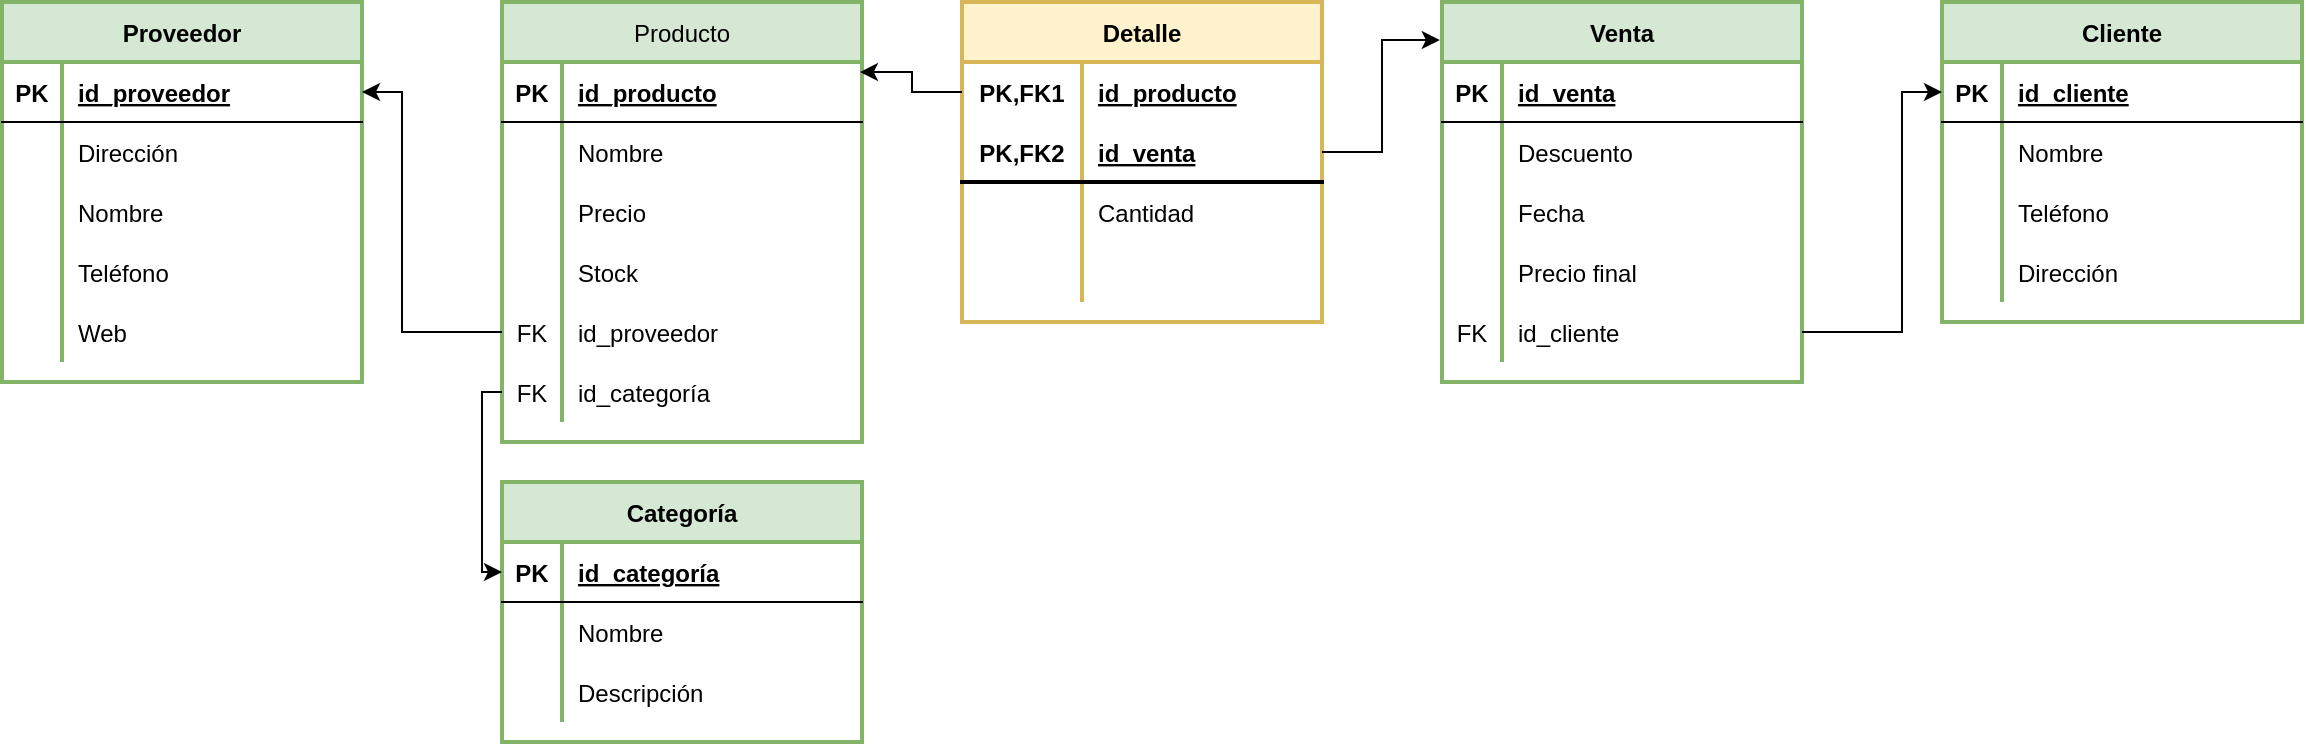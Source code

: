 <mxfile version="20.5.3" type="github">
  <diagram id="x2DBPq9CeBlPGBnWjyRL" name="Página-1">
    <mxGraphModel dx="1422" dy="771" grid="1" gridSize="10" guides="1" tooltips="1" connect="1" arrows="1" fold="1" page="1" pageScale="1" pageWidth="827" pageHeight="1169" math="0" shadow="0">
      <root>
        <mxCell id="0" />
        <mxCell id="1" parent="0" />
        <mxCell id="7PEXmeeUuqNfNx9gaU-J-1" value="Proveedor" style="shape=table;startSize=30;container=1;collapsible=1;childLayout=tableLayout;fixedRows=1;rowLines=0;fontStyle=1;align=center;resizeLast=1;fillColor=#d5e8d4;strokeColor=#82b366;strokeWidth=2;" parent="1" vertex="1">
          <mxGeometry x="30" y="250" width="180" height="190" as="geometry" />
        </mxCell>
        <mxCell id="7PEXmeeUuqNfNx9gaU-J-2" value="" style="shape=tableRow;horizontal=0;startSize=0;swimlaneHead=0;swimlaneBody=0;fillColor=none;collapsible=0;dropTarget=0;points=[[0,0.5],[1,0.5]];portConstraint=eastwest;top=0;left=0;right=0;bottom=1;" parent="7PEXmeeUuqNfNx9gaU-J-1" vertex="1">
          <mxGeometry y="30" width="180" height="30" as="geometry" />
        </mxCell>
        <mxCell id="7PEXmeeUuqNfNx9gaU-J-3" value="PK" style="shape=partialRectangle;connectable=0;fillColor=none;top=0;left=0;bottom=0;right=0;fontStyle=1;overflow=hidden;" parent="7PEXmeeUuqNfNx9gaU-J-2" vertex="1">
          <mxGeometry width="30" height="30" as="geometry">
            <mxRectangle width="30" height="30" as="alternateBounds" />
          </mxGeometry>
        </mxCell>
        <mxCell id="7PEXmeeUuqNfNx9gaU-J-4" value="id_proveedor" style="shape=partialRectangle;connectable=0;fillColor=none;top=0;left=0;bottom=0;right=0;align=left;spacingLeft=6;fontStyle=5;overflow=hidden;" parent="7PEXmeeUuqNfNx9gaU-J-2" vertex="1">
          <mxGeometry x="30" width="150" height="30" as="geometry">
            <mxRectangle width="150" height="30" as="alternateBounds" />
          </mxGeometry>
        </mxCell>
        <mxCell id="7PEXmeeUuqNfNx9gaU-J-5" value="" style="shape=tableRow;horizontal=0;startSize=0;swimlaneHead=0;swimlaneBody=0;fillColor=none;collapsible=0;dropTarget=0;points=[[0,0.5],[1,0.5]];portConstraint=eastwest;top=0;left=0;right=0;bottom=0;" parent="7PEXmeeUuqNfNx9gaU-J-1" vertex="1">
          <mxGeometry y="60" width="180" height="30" as="geometry" />
        </mxCell>
        <mxCell id="7PEXmeeUuqNfNx9gaU-J-6" value="" style="shape=partialRectangle;connectable=0;fillColor=none;top=0;left=0;bottom=0;right=0;editable=1;overflow=hidden;" parent="7PEXmeeUuqNfNx9gaU-J-5" vertex="1">
          <mxGeometry width="30" height="30" as="geometry">
            <mxRectangle width="30" height="30" as="alternateBounds" />
          </mxGeometry>
        </mxCell>
        <mxCell id="7PEXmeeUuqNfNx9gaU-J-7" value="Dirección" style="shape=partialRectangle;connectable=0;fillColor=none;top=0;left=0;bottom=0;right=0;align=left;spacingLeft=6;overflow=hidden;" parent="7PEXmeeUuqNfNx9gaU-J-5" vertex="1">
          <mxGeometry x="30" width="150" height="30" as="geometry">
            <mxRectangle width="150" height="30" as="alternateBounds" />
          </mxGeometry>
        </mxCell>
        <mxCell id="7PEXmeeUuqNfNx9gaU-J-8" value="" style="shape=tableRow;horizontal=0;startSize=0;swimlaneHead=0;swimlaneBody=0;fillColor=none;collapsible=0;dropTarget=0;points=[[0,0.5],[1,0.5]];portConstraint=eastwest;top=0;left=0;right=0;bottom=0;" parent="7PEXmeeUuqNfNx9gaU-J-1" vertex="1">
          <mxGeometry y="90" width="180" height="30" as="geometry" />
        </mxCell>
        <mxCell id="7PEXmeeUuqNfNx9gaU-J-9" value="" style="shape=partialRectangle;connectable=0;fillColor=none;top=0;left=0;bottom=0;right=0;editable=1;overflow=hidden;" parent="7PEXmeeUuqNfNx9gaU-J-8" vertex="1">
          <mxGeometry width="30" height="30" as="geometry">
            <mxRectangle width="30" height="30" as="alternateBounds" />
          </mxGeometry>
        </mxCell>
        <mxCell id="7PEXmeeUuqNfNx9gaU-J-10" value="Nombre" style="shape=partialRectangle;connectable=0;fillColor=none;top=0;left=0;bottom=0;right=0;align=left;spacingLeft=6;overflow=hidden;" parent="7PEXmeeUuqNfNx9gaU-J-8" vertex="1">
          <mxGeometry x="30" width="150" height="30" as="geometry">
            <mxRectangle width="150" height="30" as="alternateBounds" />
          </mxGeometry>
        </mxCell>
        <mxCell id="7PEXmeeUuqNfNx9gaU-J-11" value="" style="shape=tableRow;horizontal=0;startSize=0;swimlaneHead=0;swimlaneBody=0;fillColor=none;collapsible=0;dropTarget=0;points=[[0,0.5],[1,0.5]];portConstraint=eastwest;top=0;left=0;right=0;bottom=0;" parent="7PEXmeeUuqNfNx9gaU-J-1" vertex="1">
          <mxGeometry y="120" width="180" height="30" as="geometry" />
        </mxCell>
        <mxCell id="7PEXmeeUuqNfNx9gaU-J-12" value="" style="shape=partialRectangle;connectable=0;fillColor=none;top=0;left=0;bottom=0;right=0;editable=1;overflow=hidden;" parent="7PEXmeeUuqNfNx9gaU-J-11" vertex="1">
          <mxGeometry width="30" height="30" as="geometry">
            <mxRectangle width="30" height="30" as="alternateBounds" />
          </mxGeometry>
        </mxCell>
        <mxCell id="7PEXmeeUuqNfNx9gaU-J-13" value="Teléfono" style="shape=partialRectangle;connectable=0;fillColor=none;top=0;left=0;bottom=0;right=0;align=left;spacingLeft=6;overflow=hidden;" parent="7PEXmeeUuqNfNx9gaU-J-11" vertex="1">
          <mxGeometry x="30" width="150" height="30" as="geometry">
            <mxRectangle width="150" height="30" as="alternateBounds" />
          </mxGeometry>
        </mxCell>
        <mxCell id="7PEXmeeUuqNfNx9gaU-J-40" value="" style="shape=tableRow;horizontal=0;startSize=0;swimlaneHead=0;swimlaneBody=0;fillColor=none;collapsible=0;dropTarget=0;points=[[0,0.5],[1,0.5]];portConstraint=eastwest;top=0;left=0;right=0;bottom=0;strokeWidth=2;" parent="7PEXmeeUuqNfNx9gaU-J-1" vertex="1">
          <mxGeometry y="150" width="180" height="30" as="geometry" />
        </mxCell>
        <mxCell id="7PEXmeeUuqNfNx9gaU-J-41" value="" style="shape=partialRectangle;connectable=0;fillColor=none;top=0;left=0;bottom=0;right=0;editable=1;overflow=hidden;strokeWidth=2;" parent="7PEXmeeUuqNfNx9gaU-J-40" vertex="1">
          <mxGeometry width="30" height="30" as="geometry">
            <mxRectangle width="30" height="30" as="alternateBounds" />
          </mxGeometry>
        </mxCell>
        <mxCell id="7PEXmeeUuqNfNx9gaU-J-42" value="Web" style="shape=partialRectangle;connectable=0;fillColor=none;top=0;left=0;bottom=0;right=0;align=left;spacingLeft=6;overflow=hidden;strokeWidth=2;" parent="7PEXmeeUuqNfNx9gaU-J-40" vertex="1">
          <mxGeometry x="30" width="150" height="30" as="geometry">
            <mxRectangle width="150" height="30" as="alternateBounds" />
          </mxGeometry>
        </mxCell>
        <mxCell id="7PEXmeeUuqNfNx9gaU-J-27" value="Producto" style="shape=table;startSize=30;container=1;collapsible=1;childLayout=tableLayout;fixedRows=1;rowLines=0;fontStyle=0;align=center;resizeLast=1;fillColor=#d5e8d4;strokeColor=#82b366;strokeWidth=2;" parent="1" vertex="1">
          <mxGeometry x="280" y="250" width="180" height="220" as="geometry" />
        </mxCell>
        <mxCell id="7PEXmeeUuqNfNx9gaU-J-28" value="" style="shape=tableRow;horizontal=0;startSize=0;swimlaneHead=0;swimlaneBody=0;fillColor=none;collapsible=0;dropTarget=0;points=[[0,0.5],[1,0.5]];portConstraint=eastwest;top=0;left=0;right=0;bottom=1;" parent="7PEXmeeUuqNfNx9gaU-J-27" vertex="1">
          <mxGeometry y="30" width="180" height="30" as="geometry" />
        </mxCell>
        <mxCell id="7PEXmeeUuqNfNx9gaU-J-29" value="PK" style="shape=partialRectangle;connectable=0;fillColor=none;top=0;left=0;bottom=0;right=0;fontStyle=1;overflow=hidden;" parent="7PEXmeeUuqNfNx9gaU-J-28" vertex="1">
          <mxGeometry width="30" height="30" as="geometry">
            <mxRectangle width="30" height="30" as="alternateBounds" />
          </mxGeometry>
        </mxCell>
        <mxCell id="7PEXmeeUuqNfNx9gaU-J-30" value="id_producto" style="shape=partialRectangle;connectable=0;fillColor=none;top=0;left=0;bottom=0;right=0;align=left;spacingLeft=6;fontStyle=5;overflow=hidden;" parent="7PEXmeeUuqNfNx9gaU-J-28" vertex="1">
          <mxGeometry x="30" width="150" height="30" as="geometry">
            <mxRectangle width="150" height="30" as="alternateBounds" />
          </mxGeometry>
        </mxCell>
        <mxCell id="7PEXmeeUuqNfNx9gaU-J-31" value="" style="shape=tableRow;horizontal=0;startSize=0;swimlaneHead=0;swimlaneBody=0;fillColor=none;collapsible=0;dropTarget=0;points=[[0,0.5],[1,0.5]];portConstraint=eastwest;top=0;left=0;right=0;bottom=0;" parent="7PEXmeeUuqNfNx9gaU-J-27" vertex="1">
          <mxGeometry y="60" width="180" height="30" as="geometry" />
        </mxCell>
        <mxCell id="7PEXmeeUuqNfNx9gaU-J-32" value="" style="shape=partialRectangle;connectable=0;fillColor=none;top=0;left=0;bottom=0;right=0;editable=1;overflow=hidden;" parent="7PEXmeeUuqNfNx9gaU-J-31" vertex="1">
          <mxGeometry width="30" height="30" as="geometry">
            <mxRectangle width="30" height="30" as="alternateBounds" />
          </mxGeometry>
        </mxCell>
        <mxCell id="7PEXmeeUuqNfNx9gaU-J-33" value="Nombre                                    " style="shape=partialRectangle;connectable=0;fillColor=none;top=0;left=0;bottom=0;right=0;align=left;spacingLeft=6;overflow=hidden;" parent="7PEXmeeUuqNfNx9gaU-J-31" vertex="1">
          <mxGeometry x="30" width="150" height="30" as="geometry">
            <mxRectangle width="150" height="30" as="alternateBounds" />
          </mxGeometry>
        </mxCell>
        <mxCell id="7PEXmeeUuqNfNx9gaU-J-34" value="" style="shape=tableRow;horizontal=0;startSize=0;swimlaneHead=0;swimlaneBody=0;fillColor=none;collapsible=0;dropTarget=0;points=[[0,0.5],[1,0.5]];portConstraint=eastwest;top=0;left=0;right=0;bottom=0;" parent="7PEXmeeUuqNfNx9gaU-J-27" vertex="1">
          <mxGeometry y="90" width="180" height="30" as="geometry" />
        </mxCell>
        <mxCell id="7PEXmeeUuqNfNx9gaU-J-35" value="" style="shape=partialRectangle;connectable=0;fillColor=none;top=0;left=0;bottom=0;right=0;editable=1;overflow=hidden;" parent="7PEXmeeUuqNfNx9gaU-J-34" vertex="1">
          <mxGeometry width="30" height="30" as="geometry">
            <mxRectangle width="30" height="30" as="alternateBounds" />
          </mxGeometry>
        </mxCell>
        <mxCell id="7PEXmeeUuqNfNx9gaU-J-36" value="Precio" style="shape=partialRectangle;connectable=0;fillColor=none;top=0;left=0;bottom=0;right=0;align=left;spacingLeft=6;overflow=hidden;" parent="7PEXmeeUuqNfNx9gaU-J-34" vertex="1">
          <mxGeometry x="30" width="150" height="30" as="geometry">
            <mxRectangle width="150" height="30" as="alternateBounds" />
          </mxGeometry>
        </mxCell>
        <mxCell id="7PEXmeeUuqNfNx9gaU-J-37" value="" style="shape=tableRow;horizontal=0;startSize=0;swimlaneHead=0;swimlaneBody=0;fillColor=none;collapsible=0;dropTarget=0;points=[[0,0.5],[1,0.5]];portConstraint=eastwest;top=0;left=0;right=0;bottom=0;" parent="7PEXmeeUuqNfNx9gaU-J-27" vertex="1">
          <mxGeometry y="120" width="180" height="30" as="geometry" />
        </mxCell>
        <mxCell id="7PEXmeeUuqNfNx9gaU-J-38" value="" style="shape=partialRectangle;connectable=0;fillColor=none;top=0;left=0;bottom=0;right=0;editable=1;overflow=hidden;" parent="7PEXmeeUuqNfNx9gaU-J-37" vertex="1">
          <mxGeometry width="30" height="30" as="geometry">
            <mxRectangle width="30" height="30" as="alternateBounds" />
          </mxGeometry>
        </mxCell>
        <mxCell id="7PEXmeeUuqNfNx9gaU-J-39" value="Stock" style="shape=partialRectangle;connectable=0;fillColor=none;top=0;left=0;bottom=0;right=0;align=left;spacingLeft=6;overflow=hidden;" parent="7PEXmeeUuqNfNx9gaU-J-37" vertex="1">
          <mxGeometry x="30" width="150" height="30" as="geometry">
            <mxRectangle width="150" height="30" as="alternateBounds" />
          </mxGeometry>
        </mxCell>
        <mxCell id="7PEXmeeUuqNfNx9gaU-J-46" value="" style="shape=tableRow;horizontal=0;startSize=0;swimlaneHead=0;swimlaneBody=0;fillColor=none;collapsible=0;dropTarget=0;points=[[0,0.5],[1,0.5]];portConstraint=eastwest;top=0;left=0;right=0;bottom=0;strokeWidth=2;" parent="7PEXmeeUuqNfNx9gaU-J-27" vertex="1">
          <mxGeometry y="150" width="180" height="30" as="geometry" />
        </mxCell>
        <mxCell id="7PEXmeeUuqNfNx9gaU-J-47" value="FK" style="shape=partialRectangle;connectable=0;fillColor=none;top=0;left=0;bottom=0;right=0;fontStyle=0;overflow=hidden;strokeWidth=2;" parent="7PEXmeeUuqNfNx9gaU-J-46" vertex="1">
          <mxGeometry width="30" height="30" as="geometry">
            <mxRectangle width="30" height="30" as="alternateBounds" />
          </mxGeometry>
        </mxCell>
        <mxCell id="7PEXmeeUuqNfNx9gaU-J-48" value="id_proveedor" style="shape=partialRectangle;connectable=0;fillColor=none;top=0;left=0;bottom=0;right=0;align=left;spacingLeft=6;fontStyle=0;overflow=hidden;strokeWidth=2;" parent="7PEXmeeUuqNfNx9gaU-J-46" vertex="1">
          <mxGeometry x="30" width="150" height="30" as="geometry">
            <mxRectangle width="150" height="30" as="alternateBounds" />
          </mxGeometry>
        </mxCell>
        <mxCell id="ATwkXYZ1KFTiXLIUug2B-28" value="" style="shape=tableRow;horizontal=0;startSize=0;swimlaneHead=0;swimlaneBody=0;fillColor=none;collapsible=0;dropTarget=0;points=[[0,0.5],[1,0.5]];portConstraint=eastwest;top=0;left=0;right=0;bottom=0;" parent="7PEXmeeUuqNfNx9gaU-J-27" vertex="1">
          <mxGeometry y="180" width="180" height="30" as="geometry" />
        </mxCell>
        <mxCell id="ATwkXYZ1KFTiXLIUug2B-29" value="FK" style="shape=partialRectangle;connectable=0;fillColor=none;top=0;left=0;bottom=0;right=0;fontStyle=0;overflow=hidden;" parent="ATwkXYZ1KFTiXLIUug2B-28" vertex="1">
          <mxGeometry width="30" height="30" as="geometry">
            <mxRectangle width="30" height="30" as="alternateBounds" />
          </mxGeometry>
        </mxCell>
        <mxCell id="ATwkXYZ1KFTiXLIUug2B-30" value="id_categoría" style="shape=partialRectangle;connectable=0;fillColor=none;top=0;left=0;bottom=0;right=0;align=left;spacingLeft=6;fontStyle=0;overflow=hidden;" parent="ATwkXYZ1KFTiXLIUug2B-28" vertex="1">
          <mxGeometry x="30" width="150" height="30" as="geometry">
            <mxRectangle width="150" height="30" as="alternateBounds" />
          </mxGeometry>
        </mxCell>
        <mxCell id="7PEXmeeUuqNfNx9gaU-J-49" style="edgeStyle=orthogonalEdgeStyle;rounded=0;orthogonalLoop=1;jettySize=auto;html=1;exitX=0;exitY=0.5;exitDx=0;exitDy=0;" parent="1" source="7PEXmeeUuqNfNx9gaU-J-46" target="7PEXmeeUuqNfNx9gaU-J-2" edge="1">
          <mxGeometry relative="1" as="geometry">
            <Array as="points">
              <mxPoint x="230" y="415" />
              <mxPoint x="230" y="295" />
            </Array>
          </mxGeometry>
        </mxCell>
        <mxCell id="7PEXmeeUuqNfNx9gaU-J-51" value="Detalle" style="shape=table;startSize=30;container=1;collapsible=1;childLayout=tableLayout;fixedRows=1;rowLines=0;fontStyle=1;align=center;resizeLast=1;strokeWidth=2;fillColor=#fff2cc;strokeColor=#d6b656;" parent="1" vertex="1">
          <mxGeometry x="510" y="250" width="180" height="160" as="geometry" />
        </mxCell>
        <mxCell id="7PEXmeeUuqNfNx9gaU-J-52" value="" style="shape=tableRow;horizontal=0;startSize=0;swimlaneHead=0;swimlaneBody=0;fillColor=none;collapsible=0;dropTarget=0;points=[[0,0.5],[1,0.5]];portConstraint=eastwest;top=0;left=0;right=0;bottom=0;strokeWidth=2;" parent="7PEXmeeUuqNfNx9gaU-J-51" vertex="1">
          <mxGeometry y="30" width="180" height="30" as="geometry" />
        </mxCell>
        <mxCell id="7PEXmeeUuqNfNx9gaU-J-53" value="PK,FK1" style="shape=partialRectangle;connectable=0;fillColor=none;top=0;left=0;bottom=0;right=0;fontStyle=1;overflow=hidden;strokeWidth=2;" parent="7PEXmeeUuqNfNx9gaU-J-52" vertex="1">
          <mxGeometry width="60" height="30" as="geometry">
            <mxRectangle width="60" height="30" as="alternateBounds" />
          </mxGeometry>
        </mxCell>
        <mxCell id="7PEXmeeUuqNfNx9gaU-J-54" value="id_producto" style="shape=partialRectangle;connectable=0;fillColor=none;top=0;left=0;bottom=0;right=0;align=left;spacingLeft=6;fontStyle=5;overflow=hidden;strokeWidth=2;" parent="7PEXmeeUuqNfNx9gaU-J-52" vertex="1">
          <mxGeometry x="60" width="120" height="30" as="geometry">
            <mxRectangle width="120" height="30" as="alternateBounds" />
          </mxGeometry>
        </mxCell>
        <mxCell id="7PEXmeeUuqNfNx9gaU-J-55" value="" style="shape=tableRow;horizontal=0;startSize=0;swimlaneHead=0;swimlaneBody=0;fillColor=none;collapsible=0;dropTarget=0;points=[[0,0.5],[1,0.5]];portConstraint=eastwest;top=0;left=0;right=0;bottom=1;strokeWidth=2;" parent="7PEXmeeUuqNfNx9gaU-J-51" vertex="1">
          <mxGeometry y="60" width="180" height="30" as="geometry" />
        </mxCell>
        <mxCell id="7PEXmeeUuqNfNx9gaU-J-56" value="PK,FK2" style="shape=partialRectangle;connectable=0;fillColor=none;top=0;left=0;bottom=0;right=0;fontStyle=1;overflow=hidden;strokeWidth=2;" parent="7PEXmeeUuqNfNx9gaU-J-55" vertex="1">
          <mxGeometry width="60" height="30" as="geometry">
            <mxRectangle width="60" height="30" as="alternateBounds" />
          </mxGeometry>
        </mxCell>
        <mxCell id="7PEXmeeUuqNfNx9gaU-J-57" value="id_venta" style="shape=partialRectangle;connectable=0;fillColor=none;top=0;left=0;bottom=0;right=0;align=left;spacingLeft=6;fontStyle=5;overflow=hidden;strokeWidth=2;" parent="7PEXmeeUuqNfNx9gaU-J-55" vertex="1">
          <mxGeometry x="60" width="120" height="30" as="geometry">
            <mxRectangle width="120" height="30" as="alternateBounds" />
          </mxGeometry>
        </mxCell>
        <mxCell id="7PEXmeeUuqNfNx9gaU-J-58" value="" style="shape=tableRow;horizontal=0;startSize=0;swimlaneHead=0;swimlaneBody=0;fillColor=none;collapsible=0;dropTarget=0;points=[[0,0.5],[1,0.5]];portConstraint=eastwest;top=0;left=0;right=0;bottom=0;strokeWidth=2;" parent="7PEXmeeUuqNfNx9gaU-J-51" vertex="1">
          <mxGeometry y="90" width="180" height="30" as="geometry" />
        </mxCell>
        <mxCell id="7PEXmeeUuqNfNx9gaU-J-59" value="" style="shape=partialRectangle;connectable=0;fillColor=none;top=0;left=0;bottom=0;right=0;editable=1;overflow=hidden;strokeWidth=2;" parent="7PEXmeeUuqNfNx9gaU-J-58" vertex="1">
          <mxGeometry width="60" height="30" as="geometry">
            <mxRectangle width="60" height="30" as="alternateBounds" />
          </mxGeometry>
        </mxCell>
        <mxCell id="7PEXmeeUuqNfNx9gaU-J-60" value="Cantidad" style="shape=partialRectangle;connectable=0;fillColor=none;top=0;left=0;bottom=0;right=0;align=left;spacingLeft=6;overflow=hidden;strokeWidth=2;" parent="7PEXmeeUuqNfNx9gaU-J-58" vertex="1">
          <mxGeometry x="60" width="120" height="30" as="geometry">
            <mxRectangle width="120" height="30" as="alternateBounds" />
          </mxGeometry>
        </mxCell>
        <mxCell id="7PEXmeeUuqNfNx9gaU-J-61" value="" style="shape=tableRow;horizontal=0;startSize=0;swimlaneHead=0;swimlaneBody=0;fillColor=none;collapsible=0;dropTarget=0;points=[[0,0.5],[1,0.5]];portConstraint=eastwest;top=0;left=0;right=0;bottom=0;strokeWidth=2;" parent="7PEXmeeUuqNfNx9gaU-J-51" vertex="1">
          <mxGeometry y="120" width="180" height="30" as="geometry" />
        </mxCell>
        <mxCell id="7PEXmeeUuqNfNx9gaU-J-62" value="" style="shape=partialRectangle;connectable=0;fillColor=none;top=0;left=0;bottom=0;right=0;editable=1;overflow=hidden;strokeWidth=2;" parent="7PEXmeeUuqNfNx9gaU-J-61" vertex="1">
          <mxGeometry width="60" height="30" as="geometry">
            <mxRectangle width="60" height="30" as="alternateBounds" />
          </mxGeometry>
        </mxCell>
        <mxCell id="7PEXmeeUuqNfNx9gaU-J-63" value="" style="shape=partialRectangle;connectable=0;fillColor=none;top=0;left=0;bottom=0;right=0;align=left;spacingLeft=6;overflow=hidden;strokeWidth=2;" parent="7PEXmeeUuqNfNx9gaU-J-61" vertex="1">
          <mxGeometry x="60" width="120" height="30" as="geometry">
            <mxRectangle width="120" height="30" as="alternateBounds" />
          </mxGeometry>
        </mxCell>
        <mxCell id="7PEXmeeUuqNfNx9gaU-J-64" value="Venta" style="shape=table;startSize=30;container=1;collapsible=1;childLayout=tableLayout;fixedRows=1;rowLines=0;fontStyle=1;align=center;resizeLast=1;fillColor=#d5e8d4;strokeColor=#82b366;strokeWidth=2;" parent="1" vertex="1">
          <mxGeometry x="750" y="250" width="180" height="190" as="geometry" />
        </mxCell>
        <mxCell id="7PEXmeeUuqNfNx9gaU-J-65" value="" style="shape=tableRow;horizontal=0;startSize=0;swimlaneHead=0;swimlaneBody=0;fillColor=none;collapsible=0;dropTarget=0;points=[[0,0.5],[1,0.5]];portConstraint=eastwest;top=0;left=0;right=0;bottom=1;" parent="7PEXmeeUuqNfNx9gaU-J-64" vertex="1">
          <mxGeometry y="30" width="180" height="30" as="geometry" />
        </mxCell>
        <mxCell id="7PEXmeeUuqNfNx9gaU-J-66" value="PK" style="shape=partialRectangle;connectable=0;fillColor=none;top=0;left=0;bottom=0;right=0;fontStyle=1;overflow=hidden;" parent="7PEXmeeUuqNfNx9gaU-J-65" vertex="1">
          <mxGeometry width="30" height="30" as="geometry">
            <mxRectangle width="30" height="30" as="alternateBounds" />
          </mxGeometry>
        </mxCell>
        <mxCell id="7PEXmeeUuqNfNx9gaU-J-67" value="id_venta" style="shape=partialRectangle;connectable=0;fillColor=none;top=0;left=0;bottom=0;right=0;align=left;spacingLeft=6;fontStyle=5;overflow=hidden;" parent="7PEXmeeUuqNfNx9gaU-J-65" vertex="1">
          <mxGeometry x="30" width="150" height="30" as="geometry">
            <mxRectangle width="150" height="30" as="alternateBounds" />
          </mxGeometry>
        </mxCell>
        <mxCell id="7PEXmeeUuqNfNx9gaU-J-68" value="" style="shape=tableRow;horizontal=0;startSize=0;swimlaneHead=0;swimlaneBody=0;fillColor=none;collapsible=0;dropTarget=0;points=[[0,0.5],[1,0.5]];portConstraint=eastwest;top=0;left=0;right=0;bottom=0;" parent="7PEXmeeUuqNfNx9gaU-J-64" vertex="1">
          <mxGeometry y="60" width="180" height="30" as="geometry" />
        </mxCell>
        <mxCell id="7PEXmeeUuqNfNx9gaU-J-69" value="" style="shape=partialRectangle;connectable=0;fillColor=none;top=0;left=0;bottom=0;right=0;editable=1;overflow=hidden;" parent="7PEXmeeUuqNfNx9gaU-J-68" vertex="1">
          <mxGeometry width="30" height="30" as="geometry">
            <mxRectangle width="30" height="30" as="alternateBounds" />
          </mxGeometry>
        </mxCell>
        <mxCell id="7PEXmeeUuqNfNx9gaU-J-70" value="Descuento" style="shape=partialRectangle;connectable=0;fillColor=none;top=0;left=0;bottom=0;right=0;align=left;spacingLeft=6;overflow=hidden;" parent="7PEXmeeUuqNfNx9gaU-J-68" vertex="1">
          <mxGeometry x="30" width="150" height="30" as="geometry">
            <mxRectangle width="150" height="30" as="alternateBounds" />
          </mxGeometry>
        </mxCell>
        <mxCell id="7PEXmeeUuqNfNx9gaU-J-71" value="" style="shape=tableRow;horizontal=0;startSize=0;swimlaneHead=0;swimlaneBody=0;fillColor=none;collapsible=0;dropTarget=0;points=[[0,0.5],[1,0.5]];portConstraint=eastwest;top=0;left=0;right=0;bottom=0;" parent="7PEXmeeUuqNfNx9gaU-J-64" vertex="1">
          <mxGeometry y="90" width="180" height="30" as="geometry" />
        </mxCell>
        <mxCell id="7PEXmeeUuqNfNx9gaU-J-72" value="" style="shape=partialRectangle;connectable=0;fillColor=none;top=0;left=0;bottom=0;right=0;editable=1;overflow=hidden;" parent="7PEXmeeUuqNfNx9gaU-J-71" vertex="1">
          <mxGeometry width="30" height="30" as="geometry">
            <mxRectangle width="30" height="30" as="alternateBounds" />
          </mxGeometry>
        </mxCell>
        <mxCell id="7PEXmeeUuqNfNx9gaU-J-73" value="Fecha" style="shape=partialRectangle;connectable=0;fillColor=none;top=0;left=0;bottom=0;right=0;align=left;spacingLeft=6;overflow=hidden;" parent="7PEXmeeUuqNfNx9gaU-J-71" vertex="1">
          <mxGeometry x="30" width="150" height="30" as="geometry">
            <mxRectangle width="150" height="30" as="alternateBounds" />
          </mxGeometry>
        </mxCell>
        <mxCell id="7PEXmeeUuqNfNx9gaU-J-74" value="" style="shape=tableRow;horizontal=0;startSize=0;swimlaneHead=0;swimlaneBody=0;fillColor=none;collapsible=0;dropTarget=0;points=[[0,0.5],[1,0.5]];portConstraint=eastwest;top=0;left=0;right=0;bottom=0;" parent="7PEXmeeUuqNfNx9gaU-J-64" vertex="1">
          <mxGeometry y="120" width="180" height="30" as="geometry" />
        </mxCell>
        <mxCell id="7PEXmeeUuqNfNx9gaU-J-75" value="" style="shape=partialRectangle;connectable=0;fillColor=none;top=0;left=0;bottom=0;right=0;editable=1;overflow=hidden;" parent="7PEXmeeUuqNfNx9gaU-J-74" vertex="1">
          <mxGeometry width="30" height="30" as="geometry">
            <mxRectangle width="30" height="30" as="alternateBounds" />
          </mxGeometry>
        </mxCell>
        <mxCell id="7PEXmeeUuqNfNx9gaU-J-76" value="Precio final" style="shape=partialRectangle;connectable=0;fillColor=none;top=0;left=0;bottom=0;right=0;align=left;spacingLeft=6;overflow=hidden;" parent="7PEXmeeUuqNfNx9gaU-J-74" vertex="1">
          <mxGeometry x="30" width="150" height="30" as="geometry">
            <mxRectangle width="150" height="30" as="alternateBounds" />
          </mxGeometry>
        </mxCell>
        <mxCell id="ATwkXYZ1KFTiXLIUug2B-4" value="" style="shape=tableRow;horizontal=0;startSize=0;swimlaneHead=0;swimlaneBody=0;fillColor=none;collapsible=0;dropTarget=0;points=[[0,0.5],[1,0.5]];portConstraint=eastwest;top=0;left=0;right=0;bottom=0;" parent="7PEXmeeUuqNfNx9gaU-J-64" vertex="1">
          <mxGeometry y="150" width="180" height="30" as="geometry" />
        </mxCell>
        <mxCell id="ATwkXYZ1KFTiXLIUug2B-5" value="FK" style="shape=partialRectangle;connectable=0;fillColor=none;top=0;left=0;bottom=0;right=0;fontStyle=0;overflow=hidden;" parent="ATwkXYZ1KFTiXLIUug2B-4" vertex="1">
          <mxGeometry width="30" height="30" as="geometry">
            <mxRectangle width="30" height="30" as="alternateBounds" />
          </mxGeometry>
        </mxCell>
        <mxCell id="ATwkXYZ1KFTiXLIUug2B-6" value="id_cliente" style="shape=partialRectangle;connectable=0;fillColor=none;top=0;left=0;bottom=0;right=0;align=left;spacingLeft=6;fontStyle=0;overflow=hidden;" parent="ATwkXYZ1KFTiXLIUug2B-4" vertex="1">
          <mxGeometry x="30" width="150" height="30" as="geometry">
            <mxRectangle width="150" height="30" as="alternateBounds" />
          </mxGeometry>
        </mxCell>
        <mxCell id="7PEXmeeUuqNfNx9gaU-J-77" style="edgeStyle=orthogonalEdgeStyle;rounded=0;orthogonalLoop=1;jettySize=auto;html=1;exitX=1;exitY=0.5;exitDx=0;exitDy=0;entryX=-0.006;entryY=0.1;entryDx=0;entryDy=0;entryPerimeter=0;" parent="1" source="7PEXmeeUuqNfNx9gaU-J-55" target="7PEXmeeUuqNfNx9gaU-J-64" edge="1">
          <mxGeometry relative="1" as="geometry" />
        </mxCell>
        <mxCell id="7PEXmeeUuqNfNx9gaU-J-78" style="edgeStyle=orthogonalEdgeStyle;rounded=0;orthogonalLoop=1;jettySize=auto;html=1;exitX=0;exitY=0.5;exitDx=0;exitDy=0;entryX=0.994;entryY=0.167;entryDx=0;entryDy=0;entryPerimeter=0;" parent="1" source="7PEXmeeUuqNfNx9gaU-J-52" target="7PEXmeeUuqNfNx9gaU-J-28" edge="1">
          <mxGeometry relative="1" as="geometry">
            <mxPoint x="460" y="290" as="targetPoint" />
          </mxGeometry>
        </mxCell>
        <mxCell id="7PEXmeeUuqNfNx9gaU-J-79" value="Cliente" style="shape=table;startSize=30;container=1;collapsible=1;childLayout=tableLayout;fixedRows=1;rowLines=0;fontStyle=1;align=center;resizeLast=1;fillColor=#d5e8d4;strokeColor=#82b366;strokeWidth=2;" parent="1" vertex="1">
          <mxGeometry x="1000" y="250" width="180" height="160" as="geometry" />
        </mxCell>
        <mxCell id="7PEXmeeUuqNfNx9gaU-J-80" value="" style="shape=tableRow;horizontal=0;startSize=0;swimlaneHead=0;swimlaneBody=0;fillColor=none;collapsible=0;dropTarget=0;points=[[0,0.5],[1,0.5]];portConstraint=eastwest;top=0;left=0;right=0;bottom=1;" parent="7PEXmeeUuqNfNx9gaU-J-79" vertex="1">
          <mxGeometry y="30" width="180" height="30" as="geometry" />
        </mxCell>
        <mxCell id="7PEXmeeUuqNfNx9gaU-J-81" value="PK" style="shape=partialRectangle;connectable=0;fillColor=none;top=0;left=0;bottom=0;right=0;fontStyle=1;overflow=hidden;" parent="7PEXmeeUuqNfNx9gaU-J-80" vertex="1">
          <mxGeometry width="30" height="30" as="geometry">
            <mxRectangle width="30" height="30" as="alternateBounds" />
          </mxGeometry>
        </mxCell>
        <mxCell id="7PEXmeeUuqNfNx9gaU-J-82" value="id_cliente" style="shape=partialRectangle;connectable=0;fillColor=none;top=0;left=0;bottom=0;right=0;align=left;spacingLeft=6;fontStyle=5;overflow=hidden;" parent="7PEXmeeUuqNfNx9gaU-J-80" vertex="1">
          <mxGeometry x="30" width="150" height="30" as="geometry">
            <mxRectangle width="150" height="30" as="alternateBounds" />
          </mxGeometry>
        </mxCell>
        <mxCell id="7PEXmeeUuqNfNx9gaU-J-83" value="" style="shape=tableRow;horizontal=0;startSize=0;swimlaneHead=0;swimlaneBody=0;fillColor=none;collapsible=0;dropTarget=0;points=[[0,0.5],[1,0.5]];portConstraint=eastwest;top=0;left=0;right=0;bottom=0;" parent="7PEXmeeUuqNfNx9gaU-J-79" vertex="1">
          <mxGeometry y="60" width="180" height="30" as="geometry" />
        </mxCell>
        <mxCell id="7PEXmeeUuqNfNx9gaU-J-84" value="" style="shape=partialRectangle;connectable=0;fillColor=none;top=0;left=0;bottom=0;right=0;editable=1;overflow=hidden;" parent="7PEXmeeUuqNfNx9gaU-J-83" vertex="1">
          <mxGeometry width="30" height="30" as="geometry">
            <mxRectangle width="30" height="30" as="alternateBounds" />
          </mxGeometry>
        </mxCell>
        <mxCell id="7PEXmeeUuqNfNx9gaU-J-85" value="Nombre" style="shape=partialRectangle;connectable=0;fillColor=none;top=0;left=0;bottom=0;right=0;align=left;spacingLeft=6;overflow=hidden;" parent="7PEXmeeUuqNfNx9gaU-J-83" vertex="1">
          <mxGeometry x="30" width="150" height="30" as="geometry">
            <mxRectangle width="150" height="30" as="alternateBounds" />
          </mxGeometry>
        </mxCell>
        <mxCell id="7PEXmeeUuqNfNx9gaU-J-86" value="" style="shape=tableRow;horizontal=0;startSize=0;swimlaneHead=0;swimlaneBody=0;fillColor=none;collapsible=0;dropTarget=0;points=[[0,0.5],[1,0.5]];portConstraint=eastwest;top=0;left=0;right=0;bottom=0;" parent="7PEXmeeUuqNfNx9gaU-J-79" vertex="1">
          <mxGeometry y="90" width="180" height="30" as="geometry" />
        </mxCell>
        <mxCell id="7PEXmeeUuqNfNx9gaU-J-87" value="" style="shape=partialRectangle;connectable=0;fillColor=none;top=0;left=0;bottom=0;right=0;editable=1;overflow=hidden;" parent="7PEXmeeUuqNfNx9gaU-J-86" vertex="1">
          <mxGeometry width="30" height="30" as="geometry">
            <mxRectangle width="30" height="30" as="alternateBounds" />
          </mxGeometry>
        </mxCell>
        <mxCell id="7PEXmeeUuqNfNx9gaU-J-88" value="Teléfono" style="shape=partialRectangle;connectable=0;fillColor=none;top=0;left=0;bottom=0;right=0;align=left;spacingLeft=6;overflow=hidden;" parent="7PEXmeeUuqNfNx9gaU-J-86" vertex="1">
          <mxGeometry x="30" width="150" height="30" as="geometry">
            <mxRectangle width="150" height="30" as="alternateBounds" />
          </mxGeometry>
        </mxCell>
        <mxCell id="7PEXmeeUuqNfNx9gaU-J-89" value="" style="shape=tableRow;horizontal=0;startSize=0;swimlaneHead=0;swimlaneBody=0;fillColor=none;collapsible=0;dropTarget=0;points=[[0,0.5],[1,0.5]];portConstraint=eastwest;top=0;left=0;right=0;bottom=0;" parent="7PEXmeeUuqNfNx9gaU-J-79" vertex="1">
          <mxGeometry y="120" width="180" height="30" as="geometry" />
        </mxCell>
        <mxCell id="7PEXmeeUuqNfNx9gaU-J-90" value="" style="shape=partialRectangle;connectable=0;fillColor=none;top=0;left=0;bottom=0;right=0;editable=1;overflow=hidden;" parent="7PEXmeeUuqNfNx9gaU-J-89" vertex="1">
          <mxGeometry width="30" height="30" as="geometry">
            <mxRectangle width="30" height="30" as="alternateBounds" />
          </mxGeometry>
        </mxCell>
        <mxCell id="7PEXmeeUuqNfNx9gaU-J-91" value="Dirección" style="shape=partialRectangle;connectable=0;fillColor=none;top=0;left=0;bottom=0;right=0;align=left;spacingLeft=6;overflow=hidden;" parent="7PEXmeeUuqNfNx9gaU-J-89" vertex="1">
          <mxGeometry x="30" width="150" height="30" as="geometry">
            <mxRectangle width="150" height="30" as="alternateBounds" />
          </mxGeometry>
        </mxCell>
        <mxCell id="ATwkXYZ1KFTiXLIUug2B-11" style="edgeStyle=orthogonalEdgeStyle;rounded=0;orthogonalLoop=1;jettySize=auto;html=1;exitX=1;exitY=0.5;exitDx=0;exitDy=0;entryX=0;entryY=0.5;entryDx=0;entryDy=0;" parent="1" source="ATwkXYZ1KFTiXLIUug2B-4" target="7PEXmeeUuqNfNx9gaU-J-80" edge="1">
          <mxGeometry relative="1" as="geometry">
            <Array as="points">
              <mxPoint x="980" y="415" />
              <mxPoint x="980" y="295" />
            </Array>
          </mxGeometry>
        </mxCell>
        <mxCell id="ATwkXYZ1KFTiXLIUug2B-12" value="Categoría" style="shape=table;startSize=30;container=1;collapsible=1;childLayout=tableLayout;fixedRows=1;rowLines=0;fontStyle=1;align=center;resizeLast=1;fillColor=#d5e8d4;strokeColor=#82b366;strokeWidth=2;" parent="1" vertex="1">
          <mxGeometry x="280" y="490" width="180" height="130" as="geometry" />
        </mxCell>
        <mxCell id="ATwkXYZ1KFTiXLIUug2B-13" value="" style="shape=tableRow;horizontal=0;startSize=0;swimlaneHead=0;swimlaneBody=0;fillColor=none;collapsible=0;dropTarget=0;points=[[0,0.5],[1,0.5]];portConstraint=eastwest;top=0;left=0;right=0;bottom=1;" parent="ATwkXYZ1KFTiXLIUug2B-12" vertex="1">
          <mxGeometry y="30" width="180" height="30" as="geometry" />
        </mxCell>
        <mxCell id="ATwkXYZ1KFTiXLIUug2B-14" value="PK" style="shape=partialRectangle;connectable=0;fillColor=none;top=0;left=0;bottom=0;right=0;fontStyle=1;overflow=hidden;" parent="ATwkXYZ1KFTiXLIUug2B-13" vertex="1">
          <mxGeometry width="30" height="30" as="geometry">
            <mxRectangle width="30" height="30" as="alternateBounds" />
          </mxGeometry>
        </mxCell>
        <mxCell id="ATwkXYZ1KFTiXLIUug2B-15" value="id_categoría" style="shape=partialRectangle;connectable=0;fillColor=none;top=0;left=0;bottom=0;right=0;align=left;spacingLeft=6;fontStyle=5;overflow=hidden;" parent="ATwkXYZ1KFTiXLIUug2B-13" vertex="1">
          <mxGeometry x="30" width="150" height="30" as="geometry">
            <mxRectangle width="150" height="30" as="alternateBounds" />
          </mxGeometry>
        </mxCell>
        <mxCell id="ATwkXYZ1KFTiXLIUug2B-16" value="" style="shape=tableRow;horizontal=0;startSize=0;swimlaneHead=0;swimlaneBody=0;fillColor=none;collapsible=0;dropTarget=0;points=[[0,0.5],[1,0.5]];portConstraint=eastwest;top=0;left=0;right=0;bottom=0;" parent="ATwkXYZ1KFTiXLIUug2B-12" vertex="1">
          <mxGeometry y="60" width="180" height="30" as="geometry" />
        </mxCell>
        <mxCell id="ATwkXYZ1KFTiXLIUug2B-17" value="" style="shape=partialRectangle;connectable=0;fillColor=none;top=0;left=0;bottom=0;right=0;editable=1;overflow=hidden;" parent="ATwkXYZ1KFTiXLIUug2B-16" vertex="1">
          <mxGeometry width="30" height="30" as="geometry">
            <mxRectangle width="30" height="30" as="alternateBounds" />
          </mxGeometry>
        </mxCell>
        <mxCell id="ATwkXYZ1KFTiXLIUug2B-18" value="Nombre                                    " style="shape=partialRectangle;connectable=0;fillColor=none;top=0;left=0;bottom=0;right=0;align=left;spacingLeft=6;overflow=hidden;" parent="ATwkXYZ1KFTiXLIUug2B-16" vertex="1">
          <mxGeometry x="30" width="150" height="30" as="geometry">
            <mxRectangle width="150" height="30" as="alternateBounds" />
          </mxGeometry>
        </mxCell>
        <mxCell id="ATwkXYZ1KFTiXLIUug2B-19" value="" style="shape=tableRow;horizontal=0;startSize=0;swimlaneHead=0;swimlaneBody=0;fillColor=none;collapsible=0;dropTarget=0;points=[[0,0.5],[1,0.5]];portConstraint=eastwest;top=0;left=0;right=0;bottom=0;" parent="ATwkXYZ1KFTiXLIUug2B-12" vertex="1">
          <mxGeometry y="90" width="180" height="30" as="geometry" />
        </mxCell>
        <mxCell id="ATwkXYZ1KFTiXLIUug2B-20" value="" style="shape=partialRectangle;connectable=0;fillColor=none;top=0;left=0;bottom=0;right=0;editable=1;overflow=hidden;" parent="ATwkXYZ1KFTiXLIUug2B-19" vertex="1">
          <mxGeometry width="30" height="30" as="geometry">
            <mxRectangle width="30" height="30" as="alternateBounds" />
          </mxGeometry>
        </mxCell>
        <mxCell id="ATwkXYZ1KFTiXLIUug2B-21" value="Descripción" style="shape=partialRectangle;connectable=0;fillColor=none;top=0;left=0;bottom=0;right=0;align=left;spacingLeft=6;overflow=hidden;" parent="ATwkXYZ1KFTiXLIUug2B-19" vertex="1">
          <mxGeometry x="30" width="150" height="30" as="geometry">
            <mxRectangle width="150" height="30" as="alternateBounds" />
          </mxGeometry>
        </mxCell>
        <mxCell id="ATwkXYZ1KFTiXLIUug2B-31" style="edgeStyle=orthogonalEdgeStyle;rounded=0;orthogonalLoop=1;jettySize=auto;html=1;exitX=0;exitY=0.5;exitDx=0;exitDy=0;entryX=0;entryY=0.5;entryDx=0;entryDy=0;" parent="1" source="ATwkXYZ1KFTiXLIUug2B-28" target="ATwkXYZ1KFTiXLIUug2B-13" edge="1">
          <mxGeometry relative="1" as="geometry">
            <Array as="points">
              <mxPoint x="270" y="445" />
              <mxPoint x="270" y="535" />
            </Array>
          </mxGeometry>
        </mxCell>
      </root>
    </mxGraphModel>
  </diagram>
</mxfile>
